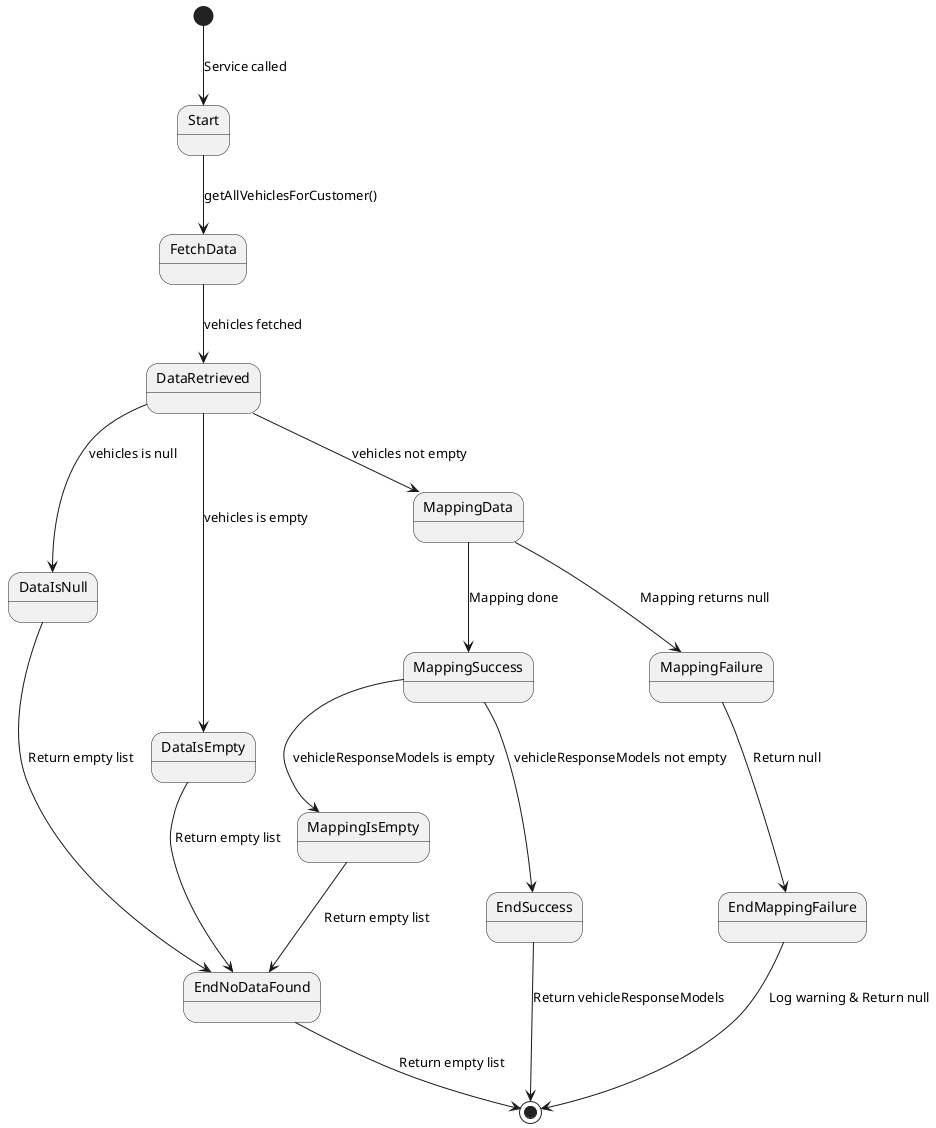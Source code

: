 @startuml
[*] --> Start: Service called

Start --> FetchData: getAllVehiclesForCustomer()
FetchData --> DataRetrieved: vehicles fetched
DataRetrieved --> DataIsNull: vehicles is null
DataRetrieved --> DataIsEmpty: vehicles is empty
DataRetrieved --> MappingData: vehicles not empty

DataIsNull --> EndNoDataFound: Return empty list
DataIsEmpty --> EndNoDataFound: Return empty list
MappingData --> MappingSuccess: Mapping done
MappingData --> MappingFailure: Mapping returns null

MappingSuccess --> MappingIsEmpty: vehicleResponseModels is empty
MappingSuccess --> EndSuccess: vehicleResponseModels not empty

MappingIsEmpty --> EndNoDataFound: Return empty list
MappingFailure --> EndMappingFailure: Return null

EndSuccess --> [*]: Return vehicleResponseModels
EndNoDataFound --> [*]: Return empty list
EndMappingFailure --> [*]: Log warning & Return null

@enduml
